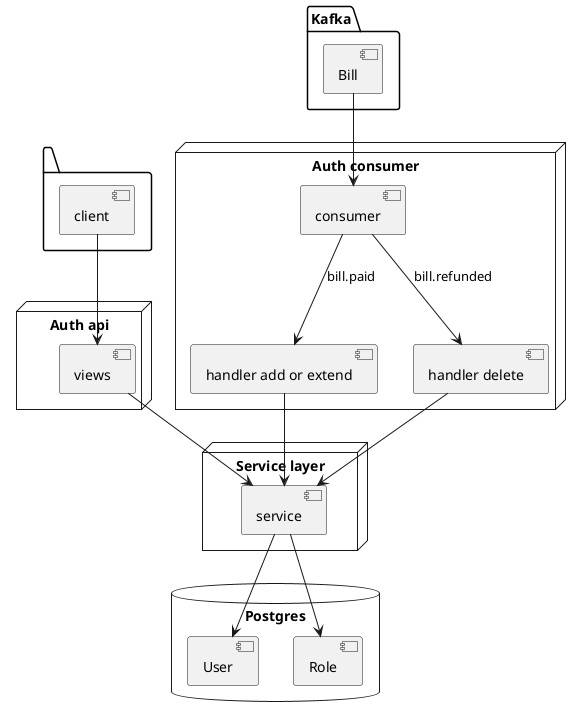 @startuml

package " " {
[client]
}

node "Auth api" {
[views]
[client] --> [views]
}
package "Kafka" {
  [Bill]
}

node "Auth consumer" {
  Bill --> [consumer]
  [consumer] --> [handler add or extend] :bill.paid
  [consumer] --> [handler delete] :bill.refunded
}

node "Service layer" {
  [service]
  [handler add or extend] --> [service]
  [handler delete] --> [service]
  [views] --> [service]
}

database "Postgres" {
    [service] --> [User]
    [service] --> [Role]
}

@enduml

